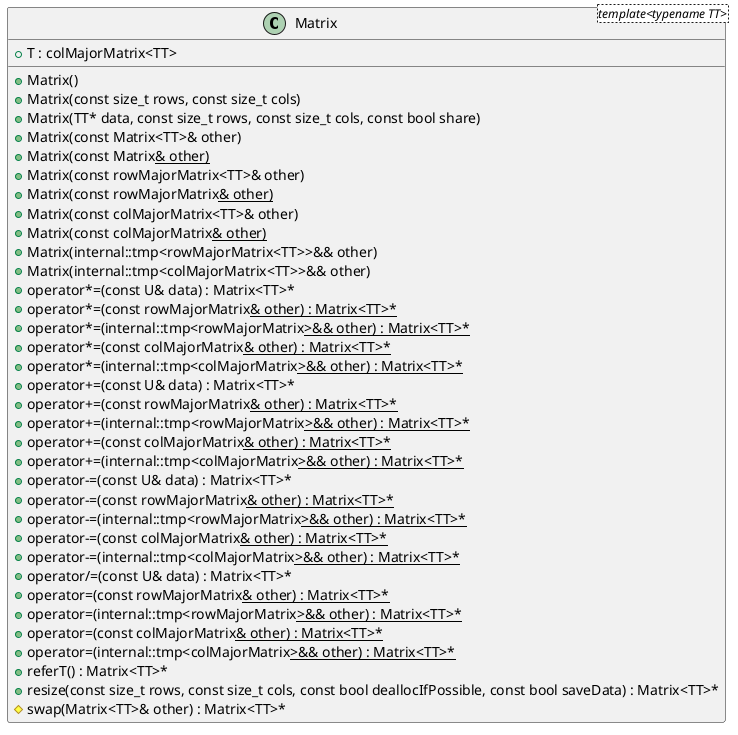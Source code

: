 @startuml





/' Objects '/

class Matrix <template<typename TT>> {
	+Matrix()
	+Matrix(const size_t rows, const size_t cols)
	+Matrix(TT* data, const size_t rows, const size_t cols, const bool share)
	+Matrix(const Matrix<TT>& other)
	+Matrix(const Matrix<U>& other)
	+Matrix(const rowMajorMatrix<TT>& other)
	+Matrix(const rowMajorMatrix<U>& other)
	+Matrix(const colMajorMatrix<TT>& other)
	+Matrix(const colMajorMatrix<U>& other)
	+Matrix(internal::tmp<rowMajorMatrix<TT>>&& other)
	+Matrix(internal::tmp<colMajorMatrix<TT>>&& other)
	+operator*=(const U& data) : Matrix<TT>*
	+operator*=(const rowMajorMatrix<U>& other) : Matrix<TT>*
	+operator*=(internal::tmp<rowMajorMatrix<U>>&& other) : Matrix<TT>*
	+operator*=(const colMajorMatrix<U>& other) : Matrix<TT>*
	+operator*=(internal::tmp<colMajorMatrix<U>>&& other) : Matrix<TT>*
	+operator+=(const U& data) : Matrix<TT>*
	+operator+=(const rowMajorMatrix<U>& other) : Matrix<TT>*
	+operator+=(internal::tmp<rowMajorMatrix<U>>&& other) : Matrix<TT>*
	+operator+=(const colMajorMatrix<U>& other) : Matrix<TT>*
	+operator+=(internal::tmp<colMajorMatrix<U>>&& other) : Matrix<TT>*
	+operator-=(const U& data) : Matrix<TT>*
	+operator-=(const rowMajorMatrix<U>& other) : Matrix<TT>*
	+operator-=(internal::tmp<rowMajorMatrix<U>>&& other) : Matrix<TT>*
	+operator-=(const colMajorMatrix<U>& other) : Matrix<TT>*
	+operator-=(internal::tmp<colMajorMatrix<U>>&& other) : Matrix<TT>*
	+operator/=(const U& data) : Matrix<TT>*
	+operator=(const rowMajorMatrix<U>& other) : Matrix<TT>*
	+operator=(internal::tmp<rowMajorMatrix<U>>&& other) : Matrix<TT>*
	+operator=(const colMajorMatrix<U>& other) : Matrix<TT>*
	+operator=(internal::tmp<colMajorMatrix<U>>&& other) : Matrix<TT>*
	+referT() : Matrix<TT>*
	+resize(const size_t rows, const size_t cols, const bool deallocIfPossible, const bool saveData) : Matrix<TT>*
	#swap(Matrix<TT>& other) : Matrix<TT>*
	+T : colMajorMatrix<TT>
}





/' Inheritance relationships '/




/' Aggregation relationships '/





/' Nested objects '/



@enduml
